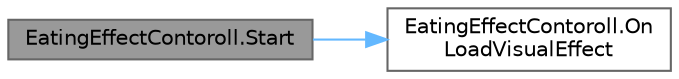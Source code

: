 digraph "EatingEffectContoroll.Start"
{
 // LATEX_PDF_SIZE
  bgcolor="transparent";
  edge [fontname=Helvetica,fontsize=10,labelfontname=Helvetica,labelfontsize=10];
  node [fontname=Helvetica,fontsize=10,shape=box,height=0.2,width=0.4];
  rankdir="LR";
  Node1 [id="Node000001",label="EatingEffectContoroll.Start",height=0.2,width=0.4,color="gray40", fillcolor="grey60", style="filled", fontcolor="black",tooltip=" "];
  Node1 -> Node2 [id="edge1_Node000001_Node000002",color="steelblue1",style="solid",tooltip=" "];
  Node2 [id="Node000002",label="EatingEffectContoroll.On\lLoadVisualEffect",height=0.2,width=0.4,color="grey40", fillcolor="white", style="filled",URL="$class_eating_effect_contoroll.html#aae46e891544bec8d0f8d2752b8107fc1",tooltip=" "];
}
